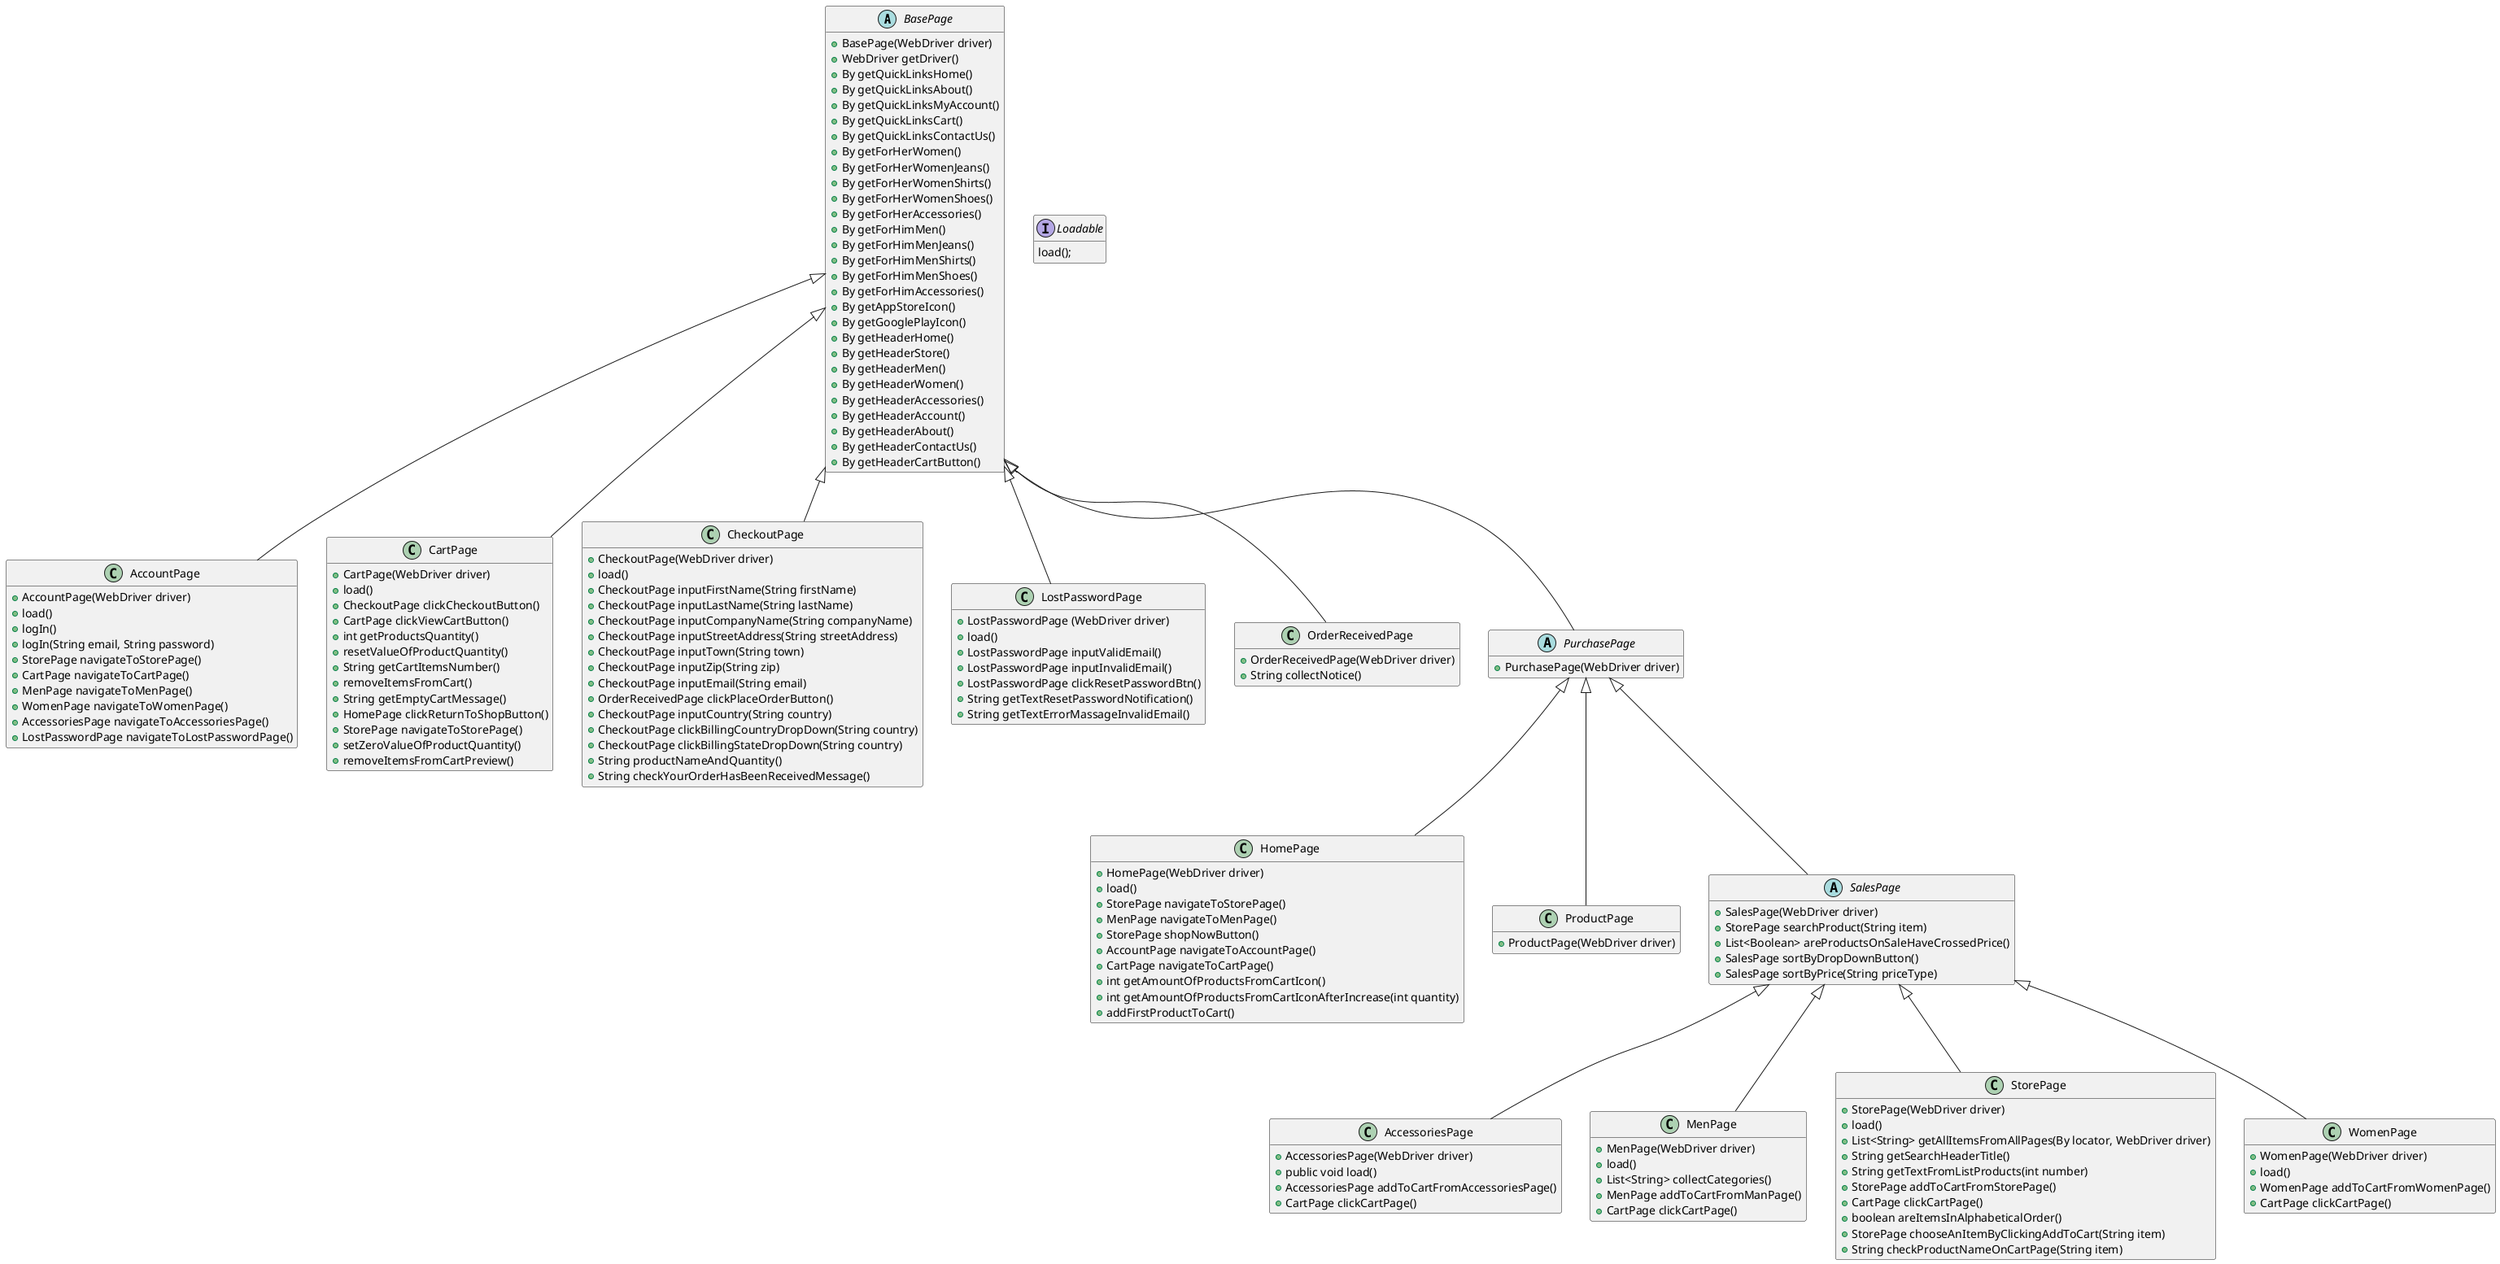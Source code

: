 @startuml
'https://plantuml.com/class-diagram

 hide fields

abstract class BasePage {
- WebDriver driver
# quickLinksHome: By
# quickLinksAbout: By
# quickLinksMyAccount: By
# quickLinksCart: By
# quickLinksContactUs: By

# forHerWomen: By
# forHerWomenJeans: By
# forHerWomenShirts: By
# forHerWomenShoes: By
# forHerAccessories: By

# forHimMen: By
# forHimMenJeans: By
# forHimMenShirts: By
# forHimMenShoes: By
# forHimAccessories: By

# appStoreIcon: By
# googlePlayIcon: By

# headerHome: By
# headerStore: By
# headerMen: By
# headerWomen: By
# headerAccessories: By
# headerAccount: By
# headerAbout: By
# headerContactUs: By
# headerCartButton: By

+ BasePage(WebDriver driver)
+ WebDriver getDriver()
+ By getQuickLinksHome()
+ By getQuickLinksAbout()
+ By getQuickLinksMyAccount()
+ By getQuickLinksCart()
+ By getQuickLinksContactUs()
+ By getForHerWomen()
+ By getForHerWomenJeans()
+ By getForHerWomenShirts()
+ By getForHerWomenShoes()
+ By getForHerAccessories()
+ By getForHimMen()
+ By getForHimMenJeans()
+ By getForHimMenShirts()
+ By getForHimMenShoes()
+ By getForHimAccessories()
+ By getAppStoreIcon()
+ By getGooglePlayIcon()
+ By getHeaderHome()
+ By getHeaderStore()
+ By getHeaderMen()
+ By getHeaderWomen()
+ By getHeaderAccessories()
+ By getHeaderAccount()
+ By getHeaderAbout()
+ By getHeaderContactUs()
+ By getHeaderCartButton()

}


class AccessoriesPage{
# addToCartButton: By
+ AccessoriesPage(WebDriver driver)
+ public void load()
+ AccessoriesPage addToCartFromAccessoriesPage()
+ CartPage clickCartPage()
}

class AccountPage {
# emailField: By
# passwordField: By
# loginButton: By
# storePageLink: By
# cartIcon: By
+ AccountPage(WebDriver driver)
+ load()
+ logIn()
+ logIn(String email, String password)
+ StorePage navigateToStorePage()
+ CartPage navigateToCartPage()
+ MenPage navigateToMenPage()
+ WomenPage navigateToWomenPage()
+ AccessoriesPage navigateToAccessoriesPage()
+ LostPasswordPage navigateToLostPasswordPage()
}

class CartPage {
# checkoutButton: By
# cartIcon: By
# removeButton: By
+ CartPage(WebDriver driver)
+ load()
+ CheckoutPage clickCheckoutButton()
+ CartPage clickViewCartButton()
+ int getProductsQuantity()
+ resetValueOfProductQuantity()
+ String getCartItemsNumber()
+ removeItemsFromCart()
+ String getEmptyCartMessage()
+ HomePage clickReturnToShopButton()
+ StorePage navigateToStorePage()
+ setZeroValueOfProductQuantity()
+ removeItemsFromCartPreview()
}

class CheckoutPage{
# firstNameField: By
# lastNameField: By
# companyNameField: By
# streetAddressField: By
# townField: By
# zipField: By
# emailField: By
# placeOrderButton: By
+ CheckoutPage(WebDriver driver)
+ load()
+ CheckoutPage inputFirstName(String firstName)
+ CheckoutPage inputLastName(String lastName)
+ CheckoutPage inputCompanyName(String companyName)
+ CheckoutPage inputStreetAddress(String streetAddress)
+ CheckoutPage inputTown(String town)
+ CheckoutPage inputZip(String zip)
+ CheckoutPage inputEmail(String email)
+ OrderReceivedPage clickPlaceOrderButton()
+ CheckoutPage inputCountry(String country)
+ CheckoutPage clickBillingCountryDropDown(String country)
+ CheckoutPage clickBillingStateDropDown(String country)
+ String productNameAndQuantity()
+ String checkYourOrderHasBeenReceivedMessage()
}

class HomePage{
# shopButton: By
# manCategory: By
# accountHeaderLink: By

+ HomePage(WebDriver driver)
+ load()
+ StorePage navigateToStorePage()
+ MenPage navigateToMenPage()
+ StorePage shopNowButton()
+ AccountPage navigateToAccountPage()
+ CartPage navigateToCartPage()
+ int getAmountOfProductsFromCartIcon()
+ int getAmountOfProductsFromCartIconAfterIncrease(int quantity)
+ addFirstProductToCart()
}
class LostPasswordPage {
# emailInputToResetPassword: By
# resetPasswordBtn: By
# passwordResetNotification: By
# errorMessageInvalidEmail: By
+ LostPasswordPage (WebDriver driver)
+ load()
+ LostPasswordPage inputValidEmail()
+ LostPasswordPage inputInvalidEmail()
+ LostPasswordPage clickResetPasswordBtn()
+ String getTextResetPasswordNotification()
+ String getTextErrorMassageInvalidEmail()
}

class MenPage{
# singleItemContainer: By
# saleTag: By
# crossedOutPrice: By

+ MenPage(WebDriver driver)
+ load()
'+ List<Boolean> areProductsOnSaleHaveCrossedPrice()
+ List<String> collectCategories()
+ MenPage addToCartFromManPage()
+ CartPage clickCartPage()

}

class OrderReceivedPage {
# notice: By

+ OrderReceivedPage(WebDriver driver)
+ String collectNotice()

}

class ProductPage{
+ ProductPage(WebDriver driver)
}

abstract class PurchasePage{
+ PurchasePage(WebDriver driver)
}

abstract class SalesPage{
# searchField: By
# searchButton: By

+ SalesPage(WebDriver driver)
+ StorePage searchProduct(String item)
+ List<Boolean> areProductsOnSaleHaveCrossedPrice()
+ SalesPage sortByDropDownButton()
+ SalesPage sortByPrice(String priceType)
}

class StorePage{
# headerTitle: By
# loopProducts: By
# addToCartButton: By
# cartButton" By

+ StorePage(WebDriver driver)
+ load()
+ List<String> getAllItemsFromAllPages(By locator, WebDriver driver)
+ String getSearchHeaderTitle()
+ String getTextFromListProducts(int number)
+ StorePage addToCartFromStorePage()
+ CartPage clickCartPage()
+ boolean areItemsInAlphabeticalOrder()
+ StorePage chooseAnItemByClickingAddToCart(String item)
+ String checkProductNameOnCartPage(String item)
}

class WomenPage{
# addToCartButton: By
# cartButton: By

+ WomenPage(WebDriver driver)
+ load()
+ WomenPage addToCartFromWomenPage()
+ CartPage clickCartPage()

}

interface Loadable {
 load();
}

BasePage <|-- AccountPage
BasePage <|-- CartPage
BasePage <|-- CheckoutPage
BasePage <|-- OrderReceivedPage
BasePage <|-- PurchasePage
BasePage <|-- LostPasswordPage

PurchasePage <|-- HomePage
PurchasePage <|-- ProductPage
PurchasePage <|-- SalesPage

SalesPage <|-- MenPage
SalesPage <|-- WomenPage
SalesPage <|-- StorePage
SalesPage <|-- AccessoriesPage

@enduml